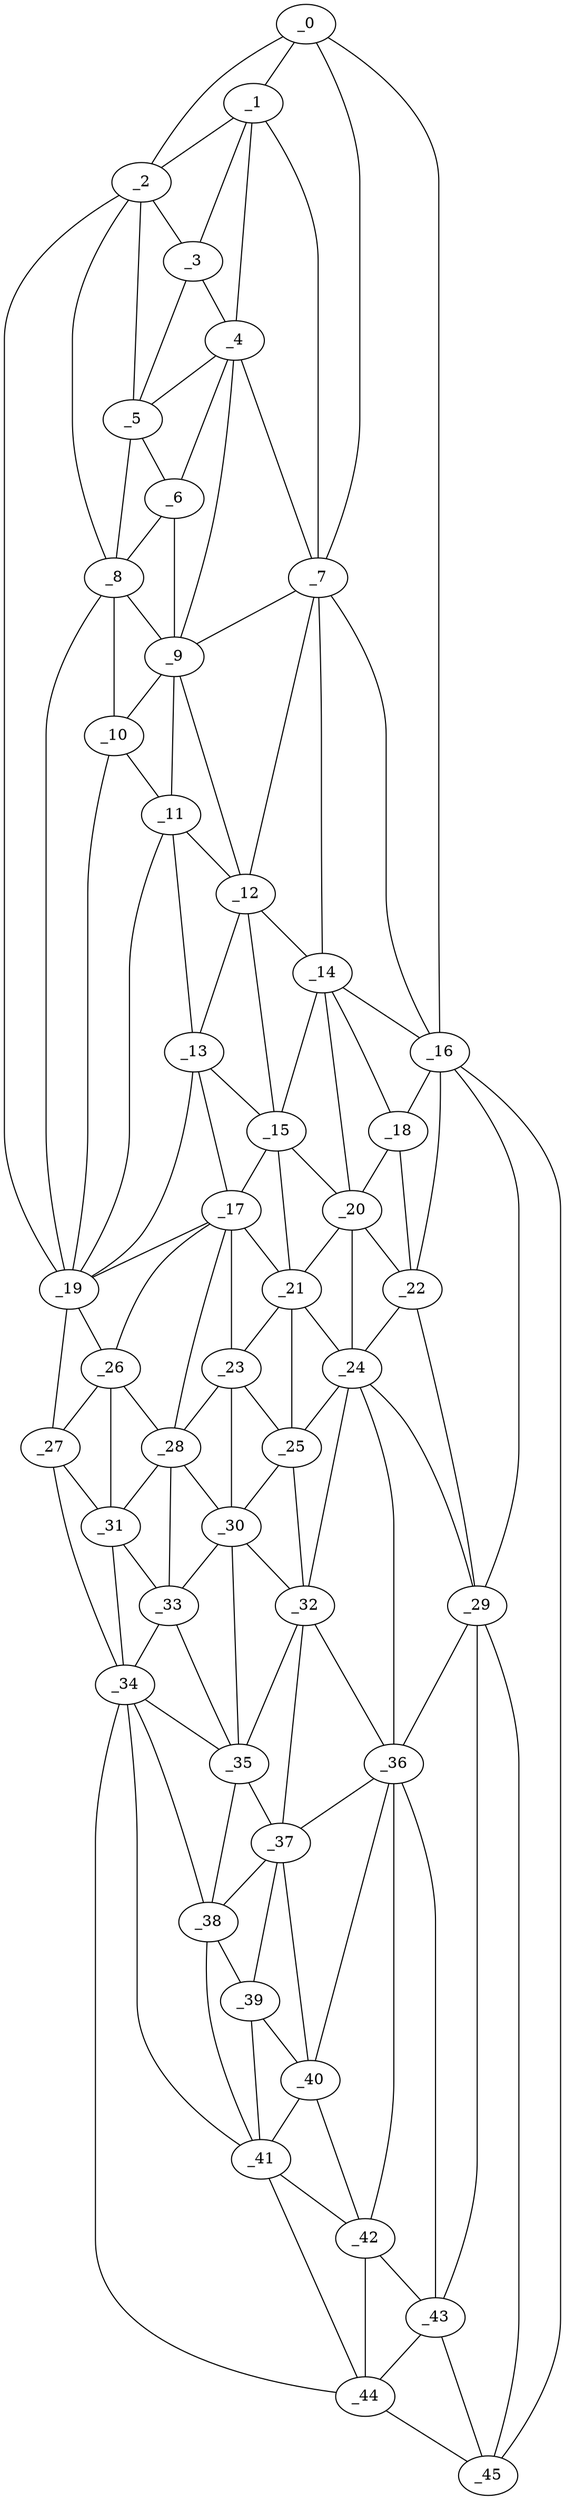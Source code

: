 graph "obj29__0.gxl" {
	_0	 [x=7,
		y=38];
	_1	 [x=13,
		y=57];
	_0 -- _1	 [valence=2];
	_2	 [x=18,
		y=77];
	_0 -- _2	 [valence=1];
	_7	 [x=35,
		y=46];
	_0 -- _7	 [valence=1];
	_16	 [x=63,
		y=27];
	_0 -- _16	 [valence=1];
	_1 -- _2	 [valence=2];
	_3	 [x=20,
		y=62];
	_1 -- _3	 [valence=2];
	_4	 [x=25,
		y=62];
	_1 -- _4	 [valence=2];
	_1 -- _7	 [valence=1];
	_2 -- _3	 [valence=2];
	_5	 [x=26,
		y=70];
	_2 -- _5	 [valence=1];
	_8	 [x=35,
		y=83];
	_2 -- _8	 [valence=2];
	_19	 [x=68,
		y=108];
	_2 -- _19	 [valence=1];
	_3 -- _4	 [valence=2];
	_3 -- _5	 [valence=2];
	_4 -- _5	 [valence=1];
	_6	 [x=32,
		y=71];
	_4 -- _6	 [valence=2];
	_4 -- _7	 [valence=2];
	_9	 [x=40,
		y=72];
	_4 -- _9	 [valence=1];
	_5 -- _6	 [valence=2];
	_5 -- _8	 [valence=1];
	_6 -- _8	 [valence=2];
	_6 -- _9	 [valence=2];
	_7 -- _9	 [valence=2];
	_12	 [x=51,
		y=74];
	_7 -- _12	 [valence=1];
	_14	 [x=57,
		y=41];
	_7 -- _14	 [valence=2];
	_7 -- _16	 [valence=2];
	_8 -- _9	 [valence=1];
	_10	 [x=42,
		y=84];
	_8 -- _10	 [valence=2];
	_8 -- _19	 [valence=2];
	_9 -- _10	 [valence=2];
	_11	 [x=45,
		y=84];
	_9 -- _11	 [valence=1];
	_9 -- _12	 [valence=2];
	_10 -- _11	 [valence=2];
	_10 -- _19	 [valence=2];
	_11 -- _12	 [valence=2];
	_13	 [x=56,
		y=83];
	_11 -- _13	 [valence=2];
	_11 -- _19	 [valence=2];
	_12 -- _13	 [valence=2];
	_12 -- _14	 [valence=1];
	_15	 [x=59,
		y=73];
	_12 -- _15	 [valence=2];
	_13 -- _15	 [valence=2];
	_17	 [x=64,
		y=86];
	_13 -- _17	 [valence=1];
	_13 -- _19	 [valence=2];
	_14 -- _15	 [valence=2];
	_14 -- _16	 [valence=1];
	_18	 [x=66,
		y=36];
	_14 -- _18	 [valence=2];
	_20	 [x=73,
		y=69];
	_14 -- _20	 [valence=2];
	_15 -- _17	 [valence=2];
	_15 -- _20	 [valence=1];
	_21	 [x=73,
		y=73];
	_15 -- _21	 [valence=1];
	_16 -- _18	 [valence=1];
	_22	 [x=75,
		y=34];
	_16 -- _22	 [valence=2];
	_29	 [x=91,
		y=39];
	_16 -- _29	 [valence=2];
	_45	 [x=126,
		y=39];
	_16 -- _45	 [valence=1];
	_17 -- _19	 [valence=2];
	_17 -- _21	 [valence=2];
	_23	 [x=80,
		y=84];
	_17 -- _23	 [valence=2];
	_26	 [x=81,
		y=103];
	_17 -- _26	 [valence=2];
	_28	 [x=85,
		y=94];
	_17 -- _28	 [valence=2];
	_18 -- _20	 [valence=1];
	_18 -- _22	 [valence=2];
	_19 -- _26	 [valence=1];
	_27	 [x=84,
		y=108];
	_19 -- _27	 [valence=1];
	_20 -- _21	 [valence=2];
	_20 -- _22	 [valence=2];
	_24	 [x=81,
		y=68];
	_20 -- _24	 [valence=2];
	_21 -- _23	 [valence=2];
	_21 -- _24	 [valence=1];
	_25	 [x=81,
		y=76];
	_21 -- _25	 [valence=2];
	_22 -- _24	 [valence=2];
	_22 -- _29	 [valence=1];
	_23 -- _25	 [valence=1];
	_23 -- _28	 [valence=2];
	_30	 [x=91,
		y=81];
	_23 -- _30	 [valence=2];
	_24 -- _25	 [valence=2];
	_24 -- _29	 [valence=1];
	_32	 [x=93,
		y=72];
	_24 -- _32	 [valence=1];
	_36	 [x=101,
		y=48];
	_24 -- _36	 [valence=2];
	_25 -- _30	 [valence=2];
	_25 -- _32	 [valence=2];
	_26 -- _27	 [valence=1];
	_26 -- _28	 [valence=1];
	_31	 [x=92,
		y=105];
	_26 -- _31	 [valence=2];
	_27 -- _31	 [valence=2];
	_34	 [x=99,
		y=103];
	_27 -- _34	 [valence=1];
	_28 -- _30	 [valence=1];
	_28 -- _31	 [valence=2];
	_33	 [x=93,
		y=97];
	_28 -- _33	 [valence=2];
	_29 -- _36	 [valence=2];
	_43	 [x=116,
		y=43];
	_29 -- _43	 [valence=1];
	_29 -- _45	 [valence=1];
	_30 -- _32	 [valence=2];
	_30 -- _33	 [valence=1];
	_35	 [x=100,
		y=80];
	_30 -- _35	 [valence=2];
	_31 -- _33	 [valence=2];
	_31 -- _34	 [valence=1];
	_32 -- _35	 [valence=2];
	_32 -- _36	 [valence=2];
	_37	 [x=103,
		y=68];
	_32 -- _37	 [valence=1];
	_33 -- _34	 [valence=2];
	_33 -- _35	 [valence=2];
	_34 -- _35	 [valence=1];
	_38	 [x=106,
		y=77];
	_34 -- _38	 [valence=1];
	_41	 [x=113,
		y=65];
	_34 -- _41	 [valence=2];
	_44	 [x=122,
		y=51];
	_34 -- _44	 [valence=1];
	_35 -- _37	 [valence=2];
	_35 -- _38	 [valence=1];
	_36 -- _37	 [valence=2];
	_40	 [x=109,
		y=67];
	_36 -- _40	 [valence=2];
	_42	 [x=115,
		y=59];
	_36 -- _42	 [valence=2];
	_36 -- _43	 [valence=1];
	_37 -- _38	 [valence=2];
	_39	 [x=107,
		y=73];
	_37 -- _39	 [valence=2];
	_37 -- _40	 [valence=1];
	_38 -- _39	 [valence=1];
	_38 -- _41	 [valence=2];
	_39 -- _40	 [valence=2];
	_39 -- _41	 [valence=1];
	_40 -- _41	 [valence=2];
	_40 -- _42	 [valence=2];
	_41 -- _42	 [valence=1];
	_41 -- _44	 [valence=2];
	_42 -- _43	 [valence=2];
	_42 -- _44	 [valence=2];
	_43 -- _44	 [valence=1];
	_43 -- _45	 [valence=2];
	_44 -- _45	 [valence=1];
}
